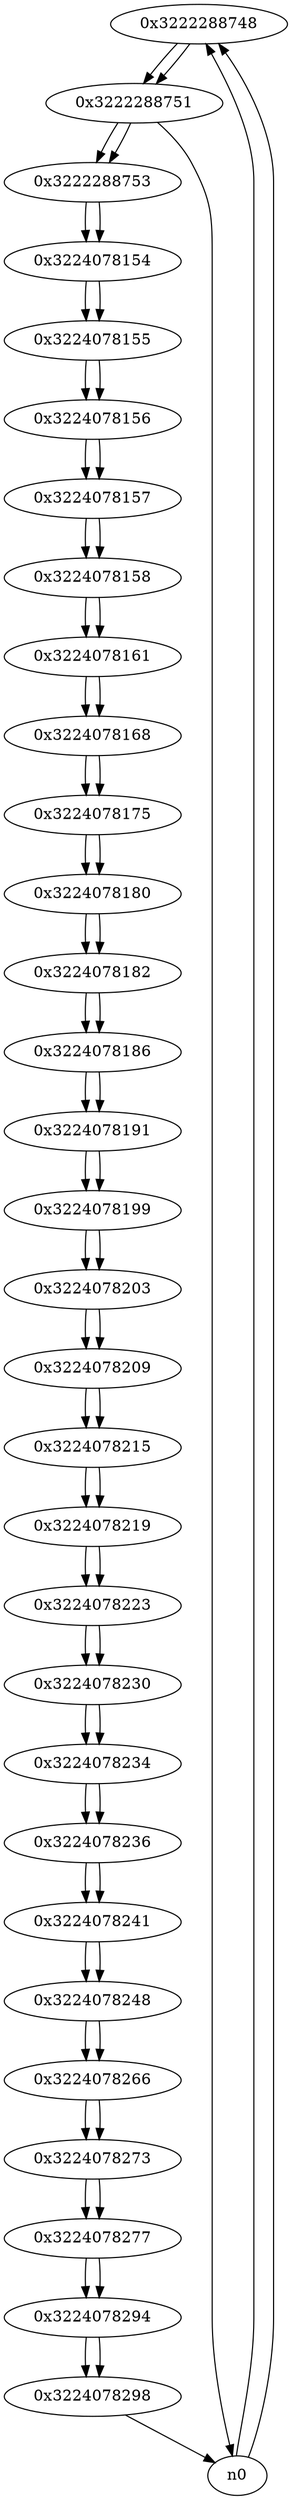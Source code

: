 digraph G{
/* nodes */
  n1 [label="0x3222288748"]
  n2 [label="0x3222288751"]
  n3 [label="0x3222288753"]
  n4 [label="0x3224078154"]
  n5 [label="0x3224078155"]
  n6 [label="0x3224078156"]
  n7 [label="0x3224078157"]
  n8 [label="0x3224078158"]
  n9 [label="0x3224078161"]
  n10 [label="0x3224078168"]
  n11 [label="0x3224078175"]
  n12 [label="0x3224078180"]
  n13 [label="0x3224078182"]
  n14 [label="0x3224078186"]
  n15 [label="0x3224078191"]
  n16 [label="0x3224078199"]
  n17 [label="0x3224078203"]
  n18 [label="0x3224078209"]
  n19 [label="0x3224078215"]
  n20 [label="0x3224078219"]
  n21 [label="0x3224078223"]
  n22 [label="0x3224078230"]
  n23 [label="0x3224078234"]
  n24 [label="0x3224078236"]
  n25 [label="0x3224078241"]
  n26 [label="0x3224078248"]
  n27 [label="0x3224078266"]
  n28 [label="0x3224078273"]
  n29 [label="0x3224078277"]
  n30 [label="0x3224078294"]
  n31 [label="0x3224078298"]
/* edges */
n1 -> n2;
n0 -> n1;
n0 -> n1;
n2 -> n3;
n2 -> n0;
n1 -> n2;
n3 -> n4;
n2 -> n3;
n4 -> n5;
n3 -> n4;
n5 -> n6;
n4 -> n5;
n6 -> n7;
n5 -> n6;
n7 -> n8;
n6 -> n7;
n8 -> n9;
n7 -> n8;
n9 -> n10;
n8 -> n9;
n10 -> n11;
n9 -> n10;
n11 -> n12;
n10 -> n11;
n12 -> n13;
n11 -> n12;
n13 -> n14;
n12 -> n13;
n14 -> n15;
n13 -> n14;
n15 -> n16;
n14 -> n15;
n16 -> n17;
n15 -> n16;
n17 -> n18;
n16 -> n17;
n18 -> n19;
n17 -> n18;
n19 -> n20;
n18 -> n19;
n20 -> n21;
n19 -> n20;
n21 -> n22;
n20 -> n21;
n22 -> n23;
n21 -> n22;
n23 -> n24;
n22 -> n23;
n24 -> n25;
n23 -> n24;
n25 -> n26;
n24 -> n25;
n26 -> n27;
n25 -> n26;
n27 -> n28;
n26 -> n27;
n28 -> n29;
n27 -> n28;
n29 -> n30;
n28 -> n29;
n30 -> n31;
n29 -> n30;
n31 -> n0;
n30 -> n31;
}
